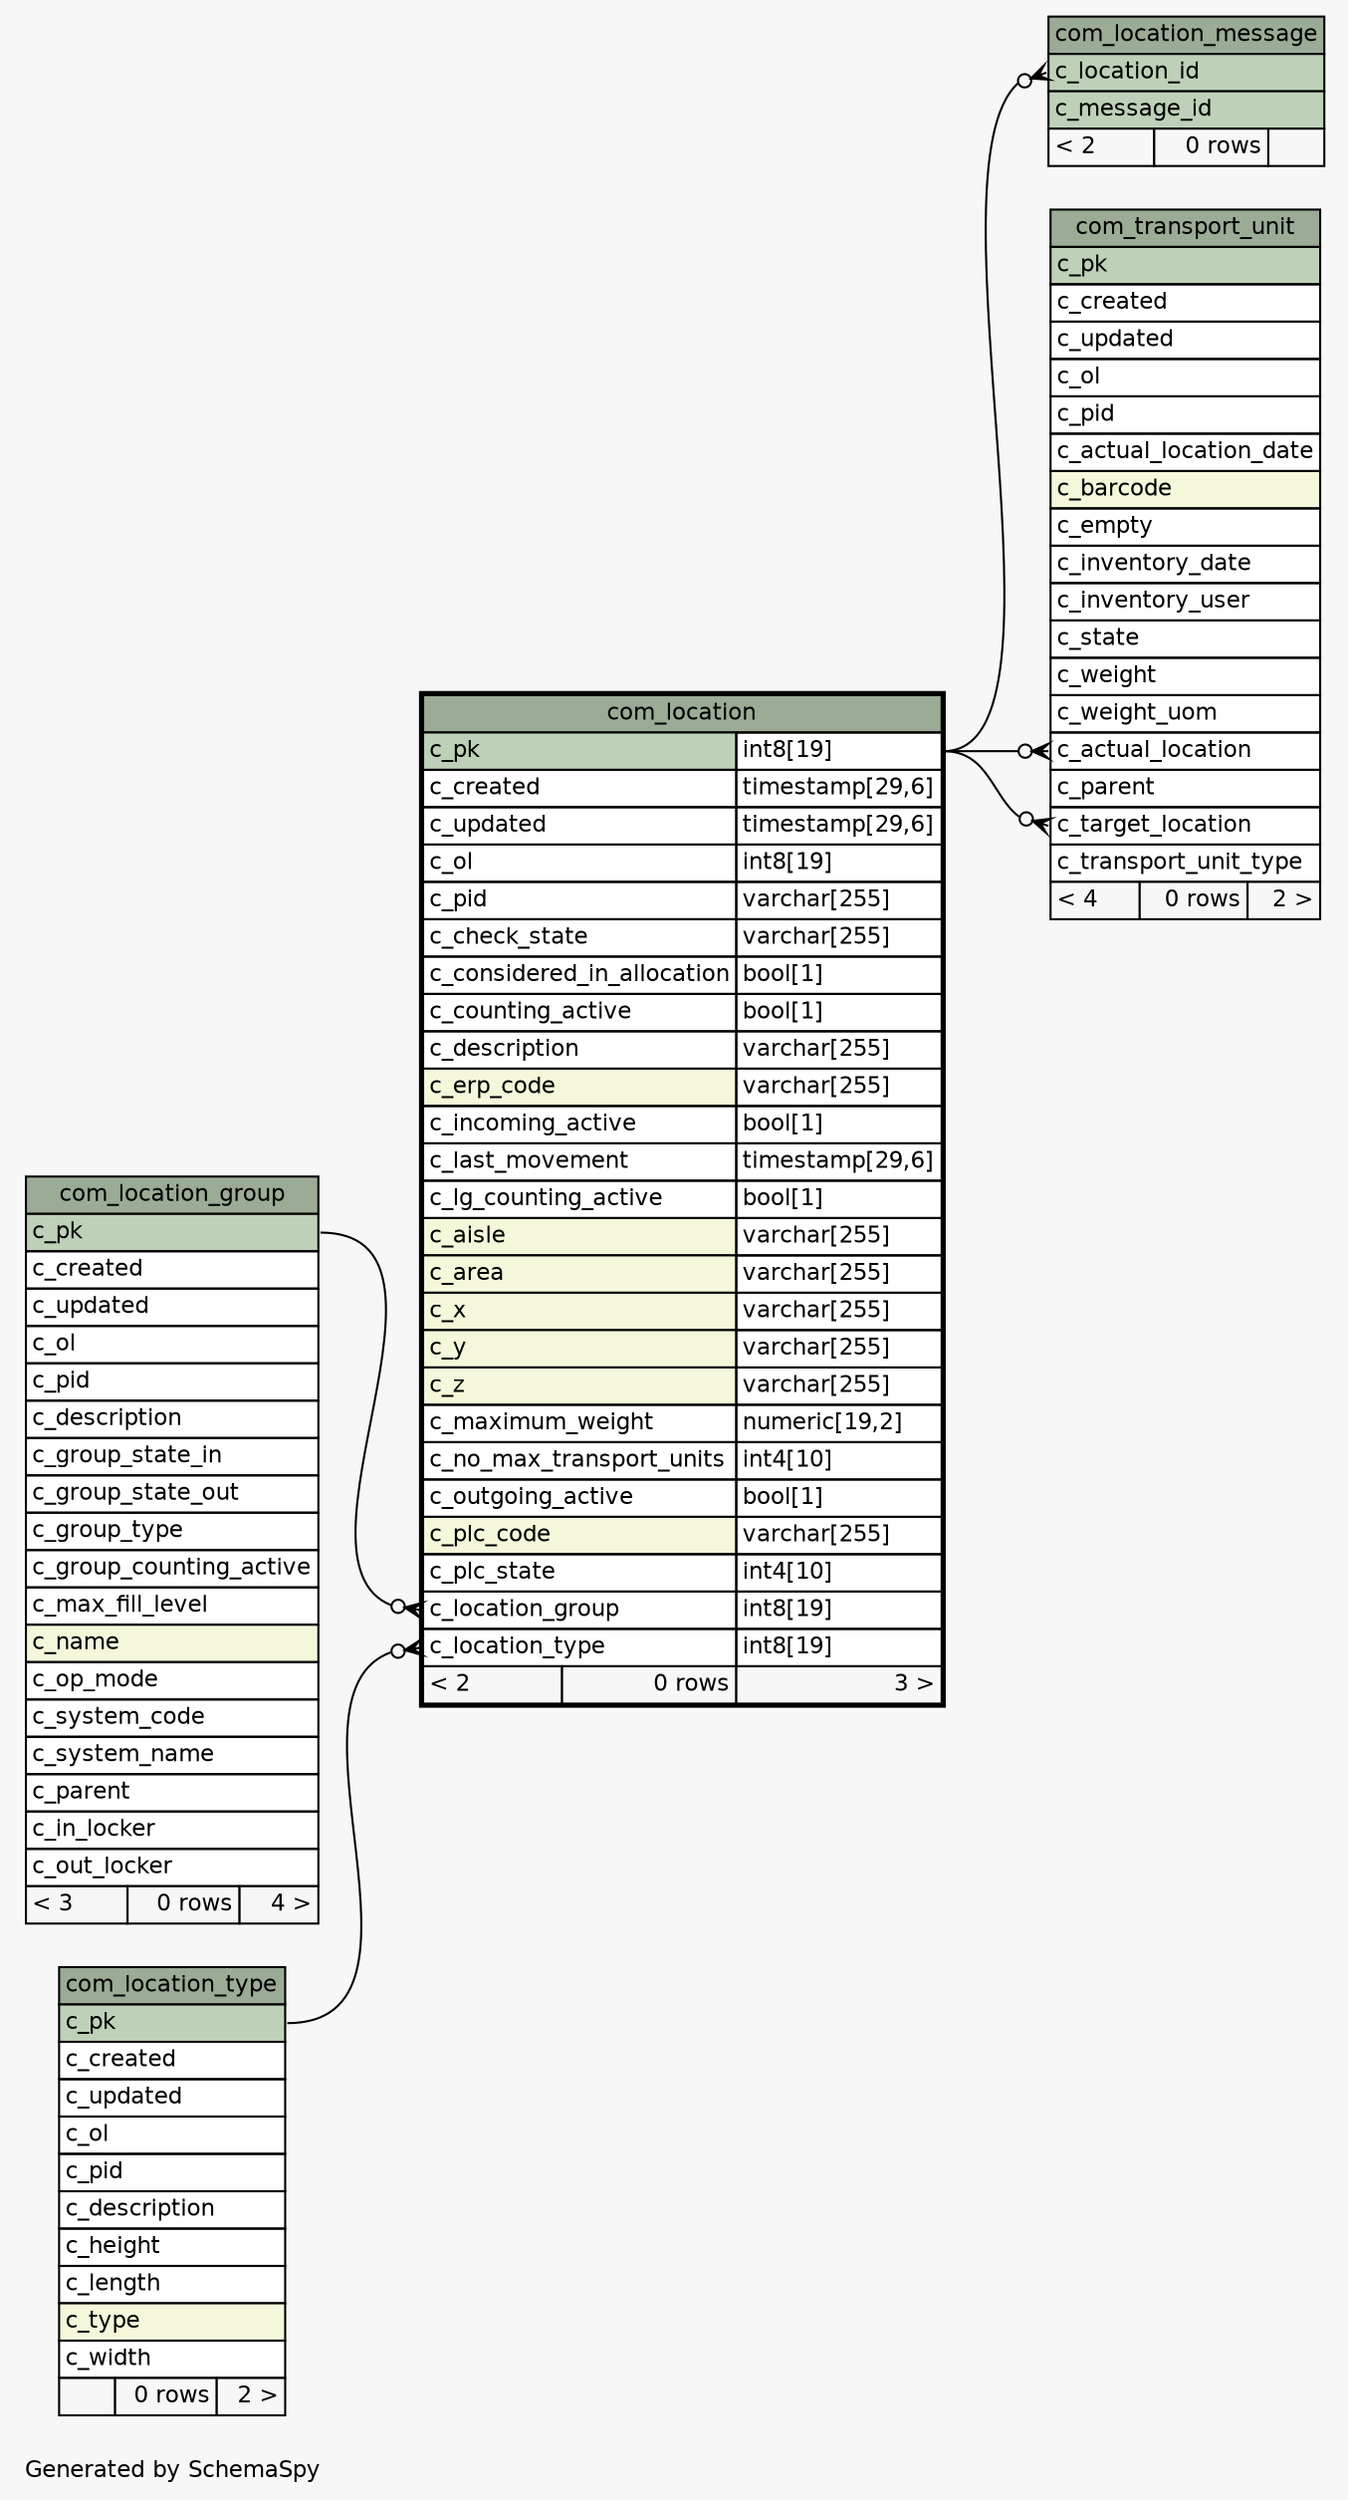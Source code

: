 // dot 2.38.0 on Linux 4.15.0-1037-gcp
// SchemaSpy rev Unknown
digraph "oneDegreeRelationshipsDiagram" {
  graph [
    rankdir="RL"
    bgcolor="#f7f7f7"
    label="\nGenerated by SchemaSpy"
    labeljust="l"
    nodesep="0.18"
    ranksep="0.46"
    fontname="Helvetica"
    fontsize="11"
  ];
  node [
    fontname="Helvetica"
    fontsize="11"
    shape="plaintext"
  ];
  edge [
    arrowsize="0.8"
  ];
  "com_location":"c_location_group":w -> "com_location_group":"c_pk":e [arrowhead=none dir=back arrowtail=crowodot];
  "com_location":"c_location_type":w -> "com_location_type":"c_pk":e [arrowhead=none dir=back arrowtail=crowodot];
  "com_location_message":"c_location_id":w -> "com_location":"c_pk.type":e [arrowhead=none dir=back arrowtail=crowodot];
  "com_transport_unit":"c_actual_location":w -> "com_location":"c_pk.type":e [arrowhead=none dir=back arrowtail=crowodot];
  "com_transport_unit":"c_target_location":w -> "com_location":"c_pk.type":e [arrowhead=none dir=back arrowtail=crowodot];
  "com_location" [
    label=<
    <TABLE BORDER="2" CELLBORDER="1" CELLSPACING="0" BGCOLOR="#ffffff">
      <TR><TD COLSPAN="3" BGCOLOR="#9bab96" ALIGN="CENTER">com_location</TD></TR>
      <TR><TD PORT="c_pk" COLSPAN="2" BGCOLOR="#bed1b8" ALIGN="LEFT">c_pk</TD><TD PORT="c_pk.type" ALIGN="LEFT">int8[19]</TD></TR>
      <TR><TD PORT="c_created" COLSPAN="2" ALIGN="LEFT">c_created</TD><TD PORT="c_created.type" ALIGN="LEFT">timestamp[29,6]</TD></TR>
      <TR><TD PORT="c_updated" COLSPAN="2" ALIGN="LEFT">c_updated</TD><TD PORT="c_updated.type" ALIGN="LEFT">timestamp[29,6]</TD></TR>
      <TR><TD PORT="c_ol" COLSPAN="2" ALIGN="LEFT">c_ol</TD><TD PORT="c_ol.type" ALIGN="LEFT">int8[19]</TD></TR>
      <TR><TD PORT="c_pid" COLSPAN="2" ALIGN="LEFT">c_pid</TD><TD PORT="c_pid.type" ALIGN="LEFT">varchar[255]</TD></TR>
      <TR><TD PORT="c_check_state" COLSPAN="2" ALIGN="LEFT">c_check_state</TD><TD PORT="c_check_state.type" ALIGN="LEFT">varchar[255]</TD></TR>
      <TR><TD PORT="c_considered_in_allocation" COLSPAN="2" ALIGN="LEFT">c_considered_in_allocation</TD><TD PORT="c_considered_in_allocation.type" ALIGN="LEFT">bool[1]</TD></TR>
      <TR><TD PORT="c_counting_active" COLSPAN="2" ALIGN="LEFT">c_counting_active</TD><TD PORT="c_counting_active.type" ALIGN="LEFT">bool[1]</TD></TR>
      <TR><TD PORT="c_description" COLSPAN="2" ALIGN="LEFT">c_description</TD><TD PORT="c_description.type" ALIGN="LEFT">varchar[255]</TD></TR>
      <TR><TD PORT="c_erp_code" COLSPAN="2" BGCOLOR="#f4f7da" ALIGN="LEFT">c_erp_code</TD><TD PORT="c_erp_code.type" ALIGN="LEFT">varchar[255]</TD></TR>
      <TR><TD PORT="c_incoming_active" COLSPAN="2" ALIGN="LEFT">c_incoming_active</TD><TD PORT="c_incoming_active.type" ALIGN="LEFT">bool[1]</TD></TR>
      <TR><TD PORT="c_last_movement" COLSPAN="2" ALIGN="LEFT">c_last_movement</TD><TD PORT="c_last_movement.type" ALIGN="LEFT">timestamp[29,6]</TD></TR>
      <TR><TD PORT="c_lg_counting_active" COLSPAN="2" ALIGN="LEFT">c_lg_counting_active</TD><TD PORT="c_lg_counting_active.type" ALIGN="LEFT">bool[1]</TD></TR>
      <TR><TD PORT="c_aisle" COLSPAN="2" BGCOLOR="#f4f7da" ALIGN="LEFT">c_aisle</TD><TD PORT="c_aisle.type" ALIGN="LEFT">varchar[255]</TD></TR>
      <TR><TD PORT="c_area" COLSPAN="2" BGCOLOR="#f4f7da" ALIGN="LEFT">c_area</TD><TD PORT="c_area.type" ALIGN="LEFT">varchar[255]</TD></TR>
      <TR><TD PORT="c_x" COLSPAN="2" BGCOLOR="#f4f7da" ALIGN="LEFT">c_x</TD><TD PORT="c_x.type" ALIGN="LEFT">varchar[255]</TD></TR>
      <TR><TD PORT="c_y" COLSPAN="2" BGCOLOR="#f4f7da" ALIGN="LEFT">c_y</TD><TD PORT="c_y.type" ALIGN="LEFT">varchar[255]</TD></TR>
      <TR><TD PORT="c_z" COLSPAN="2" BGCOLOR="#f4f7da" ALIGN="LEFT">c_z</TD><TD PORT="c_z.type" ALIGN="LEFT">varchar[255]</TD></TR>
      <TR><TD PORT="c_maximum_weight" COLSPAN="2" ALIGN="LEFT">c_maximum_weight</TD><TD PORT="c_maximum_weight.type" ALIGN="LEFT">numeric[19,2]</TD></TR>
      <TR><TD PORT="c_no_max_transport_units" COLSPAN="2" ALIGN="LEFT">c_no_max_transport_units</TD><TD PORT="c_no_max_transport_units.type" ALIGN="LEFT">int4[10]</TD></TR>
      <TR><TD PORT="c_outgoing_active" COLSPAN="2" ALIGN="LEFT">c_outgoing_active</TD><TD PORT="c_outgoing_active.type" ALIGN="LEFT">bool[1]</TD></TR>
      <TR><TD PORT="c_plc_code" COLSPAN="2" BGCOLOR="#f4f7da" ALIGN="LEFT">c_plc_code</TD><TD PORT="c_plc_code.type" ALIGN="LEFT">varchar[255]</TD></TR>
      <TR><TD PORT="c_plc_state" COLSPAN="2" ALIGN="LEFT">c_plc_state</TD><TD PORT="c_plc_state.type" ALIGN="LEFT">int4[10]</TD></TR>
      <TR><TD PORT="c_location_group" COLSPAN="2" ALIGN="LEFT">c_location_group</TD><TD PORT="c_location_group.type" ALIGN="LEFT">int8[19]</TD></TR>
      <TR><TD PORT="c_location_type" COLSPAN="2" ALIGN="LEFT">c_location_type</TD><TD PORT="c_location_type.type" ALIGN="LEFT">int8[19]</TD></TR>
      <TR><TD ALIGN="LEFT" BGCOLOR="#f7f7f7">&lt; 2</TD><TD ALIGN="RIGHT" BGCOLOR="#f7f7f7">0 rows</TD><TD ALIGN="RIGHT" BGCOLOR="#f7f7f7">3 &gt;</TD></TR>
    </TABLE>>
    URL="com_location.html"
    tooltip="com_location"
  ];
  "com_location_group" [
    label=<
    <TABLE BORDER="0" CELLBORDER="1" CELLSPACING="0" BGCOLOR="#ffffff">
      <TR><TD COLSPAN="3" BGCOLOR="#9bab96" ALIGN="CENTER">com_location_group</TD></TR>
      <TR><TD PORT="c_pk" COLSPAN="3" BGCOLOR="#bed1b8" ALIGN="LEFT">c_pk</TD></TR>
      <TR><TD PORT="c_created" COLSPAN="3" ALIGN="LEFT">c_created</TD></TR>
      <TR><TD PORT="c_updated" COLSPAN="3" ALIGN="LEFT">c_updated</TD></TR>
      <TR><TD PORT="c_ol" COLSPAN="3" ALIGN="LEFT">c_ol</TD></TR>
      <TR><TD PORT="c_pid" COLSPAN="3" ALIGN="LEFT">c_pid</TD></TR>
      <TR><TD PORT="c_description" COLSPAN="3" ALIGN="LEFT">c_description</TD></TR>
      <TR><TD PORT="c_group_state_in" COLSPAN="3" ALIGN="LEFT">c_group_state_in</TD></TR>
      <TR><TD PORT="c_group_state_out" COLSPAN="3" ALIGN="LEFT">c_group_state_out</TD></TR>
      <TR><TD PORT="c_group_type" COLSPAN="3" ALIGN="LEFT">c_group_type</TD></TR>
      <TR><TD PORT="c_group_counting_active" COLSPAN="3" ALIGN="LEFT">c_group_counting_active</TD></TR>
      <TR><TD PORT="c_max_fill_level" COLSPAN="3" ALIGN="LEFT">c_max_fill_level</TD></TR>
      <TR><TD PORT="c_name" COLSPAN="3" BGCOLOR="#f4f7da" ALIGN="LEFT">c_name</TD></TR>
      <TR><TD PORT="c_op_mode" COLSPAN="3" ALIGN="LEFT">c_op_mode</TD></TR>
      <TR><TD PORT="c_system_code" COLSPAN="3" ALIGN="LEFT">c_system_code</TD></TR>
      <TR><TD PORT="c_system_name" COLSPAN="3" ALIGN="LEFT">c_system_name</TD></TR>
      <TR><TD PORT="c_parent" COLSPAN="3" ALIGN="LEFT">c_parent</TD></TR>
      <TR><TD PORT="c_in_locker" COLSPAN="3" ALIGN="LEFT">c_in_locker</TD></TR>
      <TR><TD PORT="c_out_locker" COLSPAN="3" ALIGN="LEFT">c_out_locker</TD></TR>
      <TR><TD ALIGN="LEFT" BGCOLOR="#f7f7f7">&lt; 3</TD><TD ALIGN="RIGHT" BGCOLOR="#f7f7f7">0 rows</TD><TD ALIGN="RIGHT" BGCOLOR="#f7f7f7">4 &gt;</TD></TR>
    </TABLE>>
    URL="com_location_group.html"
    tooltip="com_location_group"
  ];
  "com_location_message" [
    label=<
    <TABLE BORDER="0" CELLBORDER="1" CELLSPACING="0" BGCOLOR="#ffffff">
      <TR><TD COLSPAN="3" BGCOLOR="#9bab96" ALIGN="CENTER">com_location_message</TD></TR>
      <TR><TD PORT="c_location_id" COLSPAN="3" BGCOLOR="#bed1b8" ALIGN="LEFT">c_location_id</TD></TR>
      <TR><TD PORT="c_message_id" COLSPAN="3" BGCOLOR="#bed1b8" ALIGN="LEFT">c_message_id</TD></TR>
      <TR><TD ALIGN="LEFT" BGCOLOR="#f7f7f7">&lt; 2</TD><TD ALIGN="RIGHT" BGCOLOR="#f7f7f7">0 rows</TD><TD ALIGN="RIGHT" BGCOLOR="#f7f7f7">  </TD></TR>
    </TABLE>>
    URL="com_location_message.html"
    tooltip="com_location_message"
  ];
  "com_location_type" [
    label=<
    <TABLE BORDER="0" CELLBORDER="1" CELLSPACING="0" BGCOLOR="#ffffff">
      <TR><TD COLSPAN="3" BGCOLOR="#9bab96" ALIGN="CENTER">com_location_type</TD></TR>
      <TR><TD PORT="c_pk" COLSPAN="3" BGCOLOR="#bed1b8" ALIGN="LEFT">c_pk</TD></TR>
      <TR><TD PORT="c_created" COLSPAN="3" ALIGN="LEFT">c_created</TD></TR>
      <TR><TD PORT="c_updated" COLSPAN="3" ALIGN="LEFT">c_updated</TD></TR>
      <TR><TD PORT="c_ol" COLSPAN="3" ALIGN="LEFT">c_ol</TD></TR>
      <TR><TD PORT="c_pid" COLSPAN="3" ALIGN="LEFT">c_pid</TD></TR>
      <TR><TD PORT="c_description" COLSPAN="3" ALIGN="LEFT">c_description</TD></TR>
      <TR><TD PORT="c_height" COLSPAN="3" ALIGN="LEFT">c_height</TD></TR>
      <TR><TD PORT="c_length" COLSPAN="3" ALIGN="LEFT">c_length</TD></TR>
      <TR><TD PORT="c_type" COLSPAN="3" BGCOLOR="#f4f7da" ALIGN="LEFT">c_type</TD></TR>
      <TR><TD PORT="c_width" COLSPAN="3" ALIGN="LEFT">c_width</TD></TR>
      <TR><TD ALIGN="LEFT" BGCOLOR="#f7f7f7">  </TD><TD ALIGN="RIGHT" BGCOLOR="#f7f7f7">0 rows</TD><TD ALIGN="RIGHT" BGCOLOR="#f7f7f7">2 &gt;</TD></TR>
    </TABLE>>
    URL="com_location_type.html"
    tooltip="com_location_type"
  ];
  "com_transport_unit" [
    label=<
    <TABLE BORDER="0" CELLBORDER="1" CELLSPACING="0" BGCOLOR="#ffffff">
      <TR><TD COLSPAN="3" BGCOLOR="#9bab96" ALIGN="CENTER">com_transport_unit</TD></TR>
      <TR><TD PORT="c_pk" COLSPAN="3" BGCOLOR="#bed1b8" ALIGN="LEFT">c_pk</TD></TR>
      <TR><TD PORT="c_created" COLSPAN="3" ALIGN="LEFT">c_created</TD></TR>
      <TR><TD PORT="c_updated" COLSPAN="3" ALIGN="LEFT">c_updated</TD></TR>
      <TR><TD PORT="c_ol" COLSPAN="3" ALIGN="LEFT">c_ol</TD></TR>
      <TR><TD PORT="c_pid" COLSPAN="3" ALIGN="LEFT">c_pid</TD></TR>
      <TR><TD PORT="c_actual_location_date" COLSPAN="3" ALIGN="LEFT">c_actual_location_date</TD></TR>
      <TR><TD PORT="c_barcode" COLSPAN="3" BGCOLOR="#f4f7da" ALIGN="LEFT">c_barcode</TD></TR>
      <TR><TD PORT="c_empty" COLSPAN="3" ALIGN="LEFT">c_empty</TD></TR>
      <TR><TD PORT="c_inventory_date" COLSPAN="3" ALIGN="LEFT">c_inventory_date</TD></TR>
      <TR><TD PORT="c_inventory_user" COLSPAN="3" ALIGN="LEFT">c_inventory_user</TD></TR>
      <TR><TD PORT="c_state" COLSPAN="3" ALIGN="LEFT">c_state</TD></TR>
      <TR><TD PORT="c_weight" COLSPAN="3" ALIGN="LEFT">c_weight</TD></TR>
      <TR><TD PORT="c_weight_uom" COLSPAN="3" ALIGN="LEFT">c_weight_uom</TD></TR>
      <TR><TD PORT="c_actual_location" COLSPAN="3" ALIGN="LEFT">c_actual_location</TD></TR>
      <TR><TD PORT="c_parent" COLSPAN="3" ALIGN="LEFT">c_parent</TD></TR>
      <TR><TD PORT="c_target_location" COLSPAN="3" ALIGN="LEFT">c_target_location</TD></TR>
      <TR><TD PORT="c_transport_unit_type" COLSPAN="3" ALIGN="LEFT">c_transport_unit_type</TD></TR>
      <TR><TD ALIGN="LEFT" BGCOLOR="#f7f7f7">&lt; 4</TD><TD ALIGN="RIGHT" BGCOLOR="#f7f7f7">0 rows</TD><TD ALIGN="RIGHT" BGCOLOR="#f7f7f7">2 &gt;</TD></TR>
    </TABLE>>
    URL="com_transport_unit.html"
    tooltip="com_transport_unit"
  ];
}
